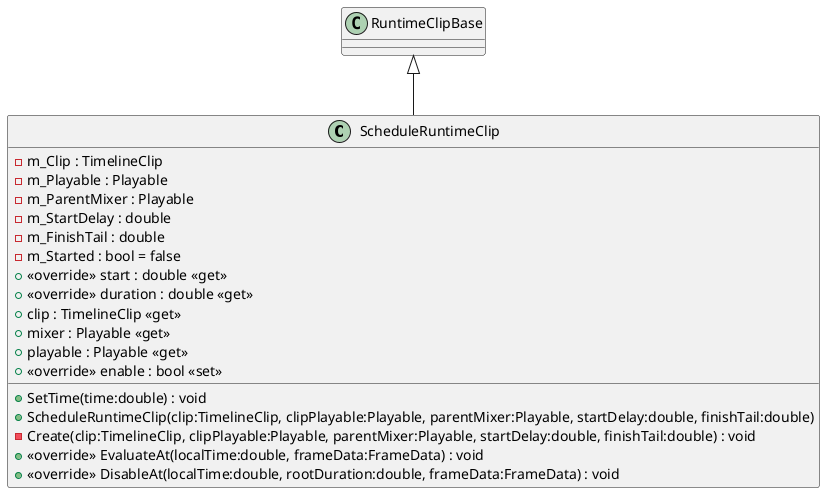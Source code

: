 @startuml
class ScheduleRuntimeClip {
    - m_Clip : TimelineClip
    - m_Playable : Playable
    - m_ParentMixer : Playable
    - m_StartDelay : double
    - m_FinishTail : double
    - m_Started : bool = false
    + <<override>> start : double <<get>>
    + <<override>> duration : double <<get>>
    + SetTime(time:double) : void
    + clip : TimelineClip <<get>>
    + mixer : Playable <<get>>
    + playable : Playable <<get>>
    + ScheduleRuntimeClip(clip:TimelineClip, clipPlayable:Playable, parentMixer:Playable, startDelay:double, finishTail:double)
    - Create(clip:TimelineClip, clipPlayable:Playable, parentMixer:Playable, startDelay:double, finishTail:double) : void
    + <<override>> enable : bool <<set>>
    + <<override>> EvaluateAt(localTime:double, frameData:FrameData) : void
    + <<override>> DisableAt(localTime:double, rootDuration:double, frameData:FrameData) : void
}
RuntimeClipBase <|-- ScheduleRuntimeClip
@enduml
